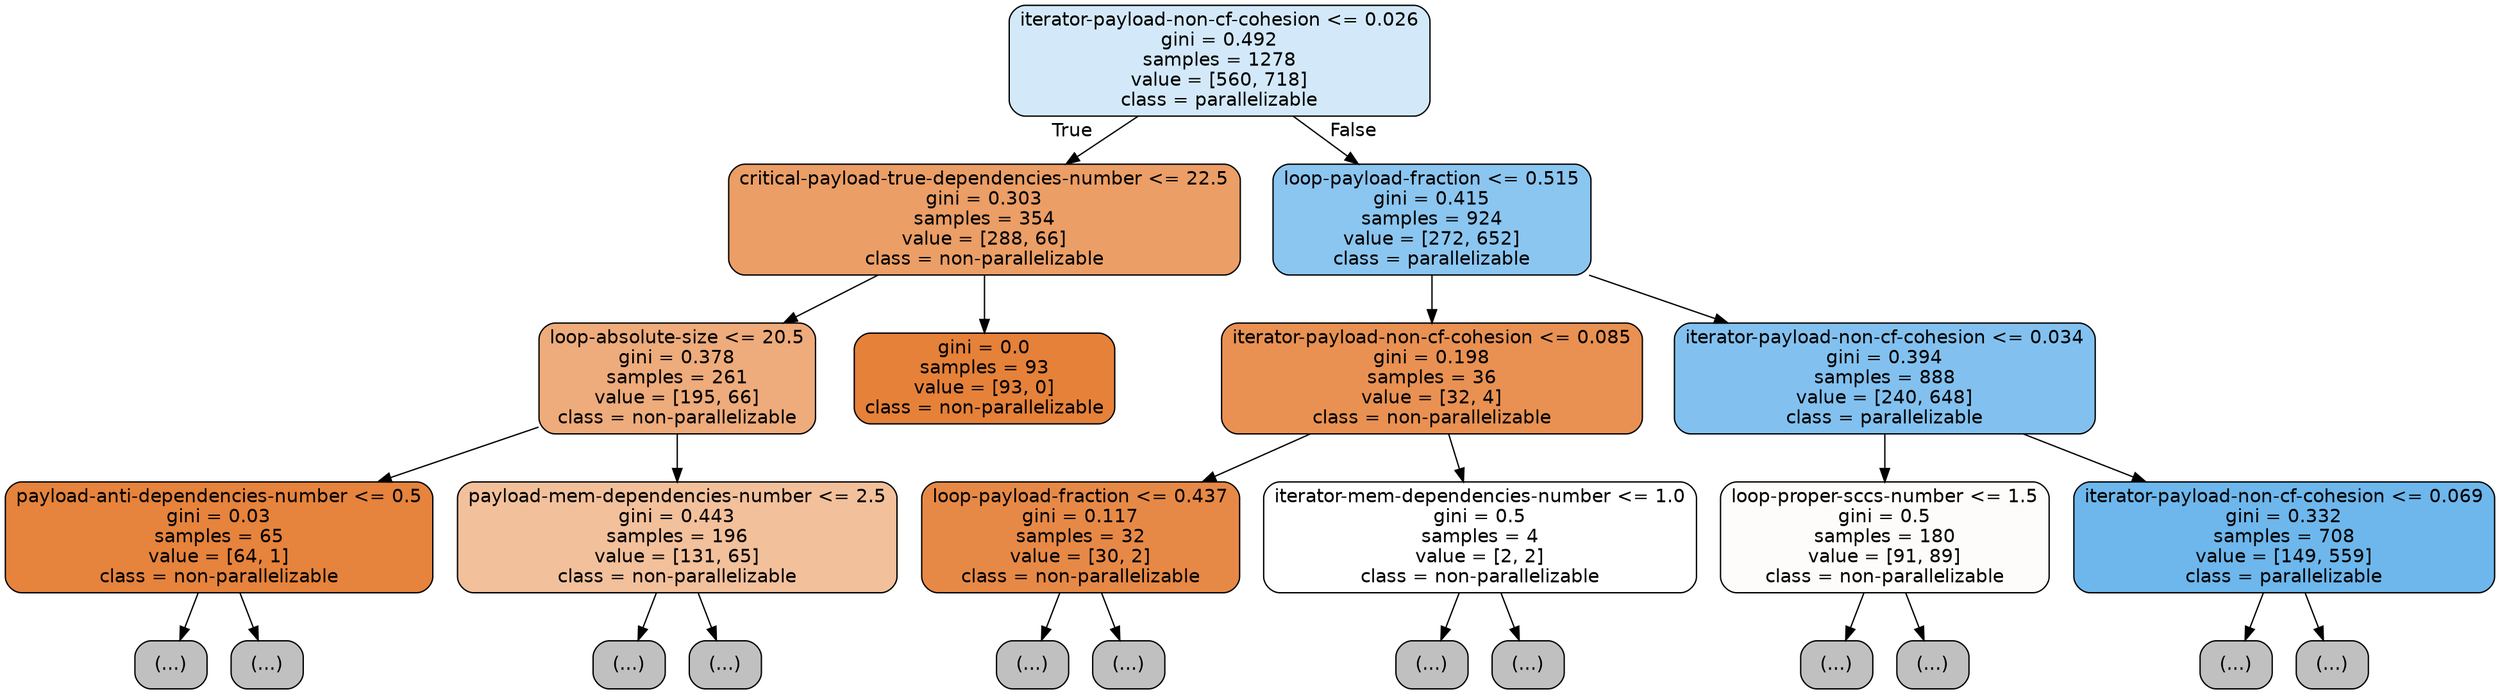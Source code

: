 digraph Tree {
node [shape=box, style="filled, rounded", color="black", fontname=helvetica] ;
edge [fontname=helvetica] ;
0 [label="iterator-payload-non-cf-cohesion <= 0.026\ngini = 0.492\nsamples = 1278\nvalue = [560, 718]\nclass = parallelizable", fillcolor="#399de538"] ;
1 [label="critical-payload-true-dependencies-number <= 22.5\ngini = 0.303\nsamples = 354\nvalue = [288, 66]\nclass = non-parallelizable", fillcolor="#e58139c5"] ;
0 -> 1 [labeldistance=2.5, labelangle=45, headlabel="True"] ;
2 [label="loop-absolute-size <= 20.5\ngini = 0.378\nsamples = 261\nvalue = [195, 66]\nclass = non-parallelizable", fillcolor="#e58139a9"] ;
1 -> 2 ;
3 [label="payload-anti-dependencies-number <= 0.5\ngini = 0.03\nsamples = 65\nvalue = [64, 1]\nclass = non-parallelizable", fillcolor="#e58139fb"] ;
2 -> 3 ;
4 [label="(...)", fillcolor="#C0C0C0"] ;
3 -> 4 ;
5 [label="(...)", fillcolor="#C0C0C0"] ;
3 -> 5 ;
6 [label="payload-mem-dependencies-number <= 2.5\ngini = 0.443\nsamples = 196\nvalue = [131, 65]\nclass = non-parallelizable", fillcolor="#e5813980"] ;
2 -> 6 ;
7 [label="(...)", fillcolor="#C0C0C0"] ;
6 -> 7 ;
48 [label="(...)", fillcolor="#C0C0C0"] ;
6 -> 48 ;
61 [label="gini = 0.0\nsamples = 93\nvalue = [93, 0]\nclass = non-parallelizable", fillcolor="#e58139ff"] ;
1 -> 61 ;
62 [label="loop-payload-fraction <= 0.515\ngini = 0.415\nsamples = 924\nvalue = [272, 652]\nclass = parallelizable", fillcolor="#399de595"] ;
0 -> 62 [labeldistance=2.5, labelangle=-45, headlabel="False"] ;
63 [label="iterator-payload-non-cf-cohesion <= 0.085\ngini = 0.198\nsamples = 36\nvalue = [32, 4]\nclass = non-parallelizable", fillcolor="#e58139df"] ;
62 -> 63 ;
64 [label="loop-payload-fraction <= 0.437\ngini = 0.117\nsamples = 32\nvalue = [30, 2]\nclass = non-parallelizable", fillcolor="#e58139ee"] ;
63 -> 64 ;
65 [label="(...)", fillcolor="#C0C0C0"] ;
64 -> 65 ;
66 [label="(...)", fillcolor="#C0C0C0"] ;
64 -> 66 ;
71 [label="iterator-mem-dependencies-number <= 1.0\ngini = 0.5\nsamples = 4\nvalue = [2, 2]\nclass = non-parallelizable", fillcolor="#e5813900"] ;
63 -> 71 ;
72 [label="(...)", fillcolor="#C0C0C0"] ;
71 -> 72 ;
73 [label="(...)", fillcolor="#C0C0C0"] ;
71 -> 73 ;
76 [label="iterator-payload-non-cf-cohesion <= 0.034\ngini = 0.394\nsamples = 888\nvalue = [240, 648]\nclass = parallelizable", fillcolor="#399de5a1"] ;
62 -> 76 ;
77 [label="loop-proper-sccs-number <= 1.5\ngini = 0.5\nsamples = 180\nvalue = [91, 89]\nclass = non-parallelizable", fillcolor="#e5813906"] ;
76 -> 77 ;
78 [label="(...)", fillcolor="#C0C0C0"] ;
77 -> 78 ;
107 [label="(...)", fillcolor="#C0C0C0"] ;
77 -> 107 ;
130 [label="iterator-payload-non-cf-cohesion <= 0.069\ngini = 0.332\nsamples = 708\nvalue = [149, 559]\nclass = parallelizable", fillcolor="#399de5bb"] ;
76 -> 130 ;
131 [label="(...)", fillcolor="#C0C0C0"] ;
130 -> 131 ;
252 [label="(...)", fillcolor="#C0C0C0"] ;
130 -> 252 ;
}